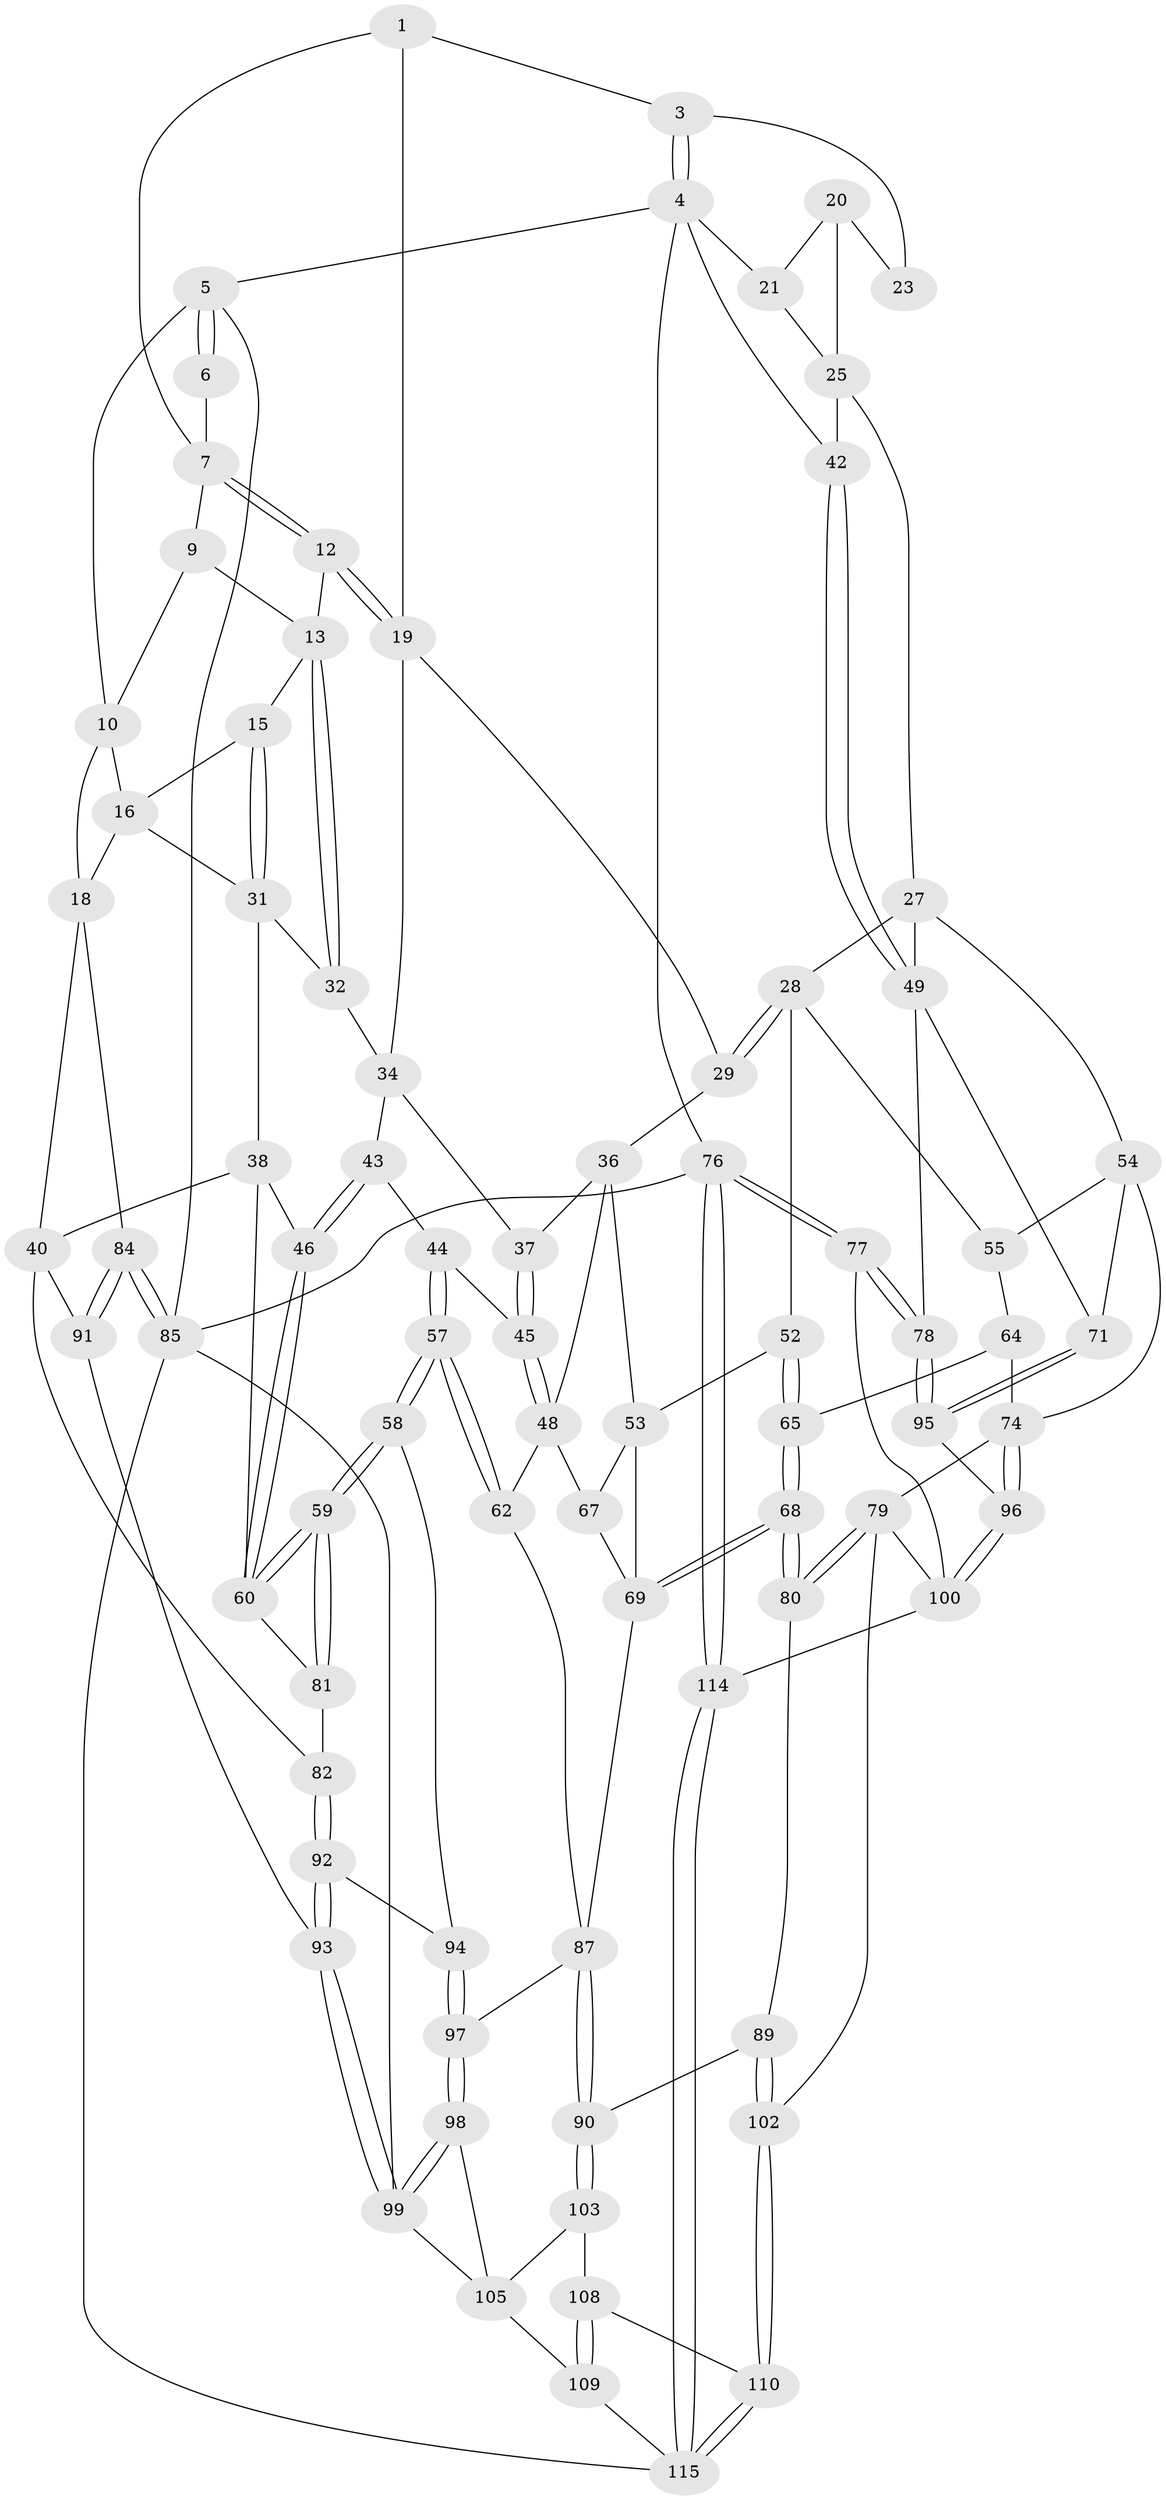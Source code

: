 // Generated by graph-tools (version 1.1) at 2025/52/02/27/25 19:52:35]
// undirected, 81 vertices, 182 edges
graph export_dot {
graph [start="1"]
  node [color=gray90,style=filled];
  1 [pos="+0.19092300710791738+0",super="+2"];
  3 [pos="+0.6095685963066436+0"];
  4 [pos="+1+0",super="+22"];
  5 [pos="+0+0"];
  6 [pos="+0.10924440412352558+0"];
  7 [pos="+0.2689142875022189+0.08950453754666132",super="+8"];
  9 [pos="+0.14280968379634656+0.04856935429225314"];
  10 [pos="+0+0.07734414174971418",super="+11"];
  12 [pos="+0.28686851332201896+0.10591641556684803"];
  13 [pos="+0.26080632103360996+0.14650562180898538",super="+14"];
  15 [pos="+0.12008390873108761+0.15649194336768885"];
  16 [pos="+0.055047427489705515+0.1211741769300308",super="+17"];
  18 [pos="+0+0.2662910334513208",super="+41"];
  19 [pos="+0.5384125943000878+0.01718320842118598",super="+30"];
  20 [pos="+0.8918823473213184+0.056672006958382565",super="+24"];
  21 [pos="+1+0.12690948021562234"];
  23 [pos="+0.6989170993156912+0"];
  25 [pos="+0.8567395276372577+0.25046672543404674",super="+26"];
  27 [pos="+0.8309979218479828+0.30690924448205925",super="+50"];
  28 [pos="+0.6821201213415122+0.3257306213446517",super="+51"];
  29 [pos="+0.6612552411082729+0.312250752054747"];
  31 [pos="+0.10248708854616233+0.2524554174272485",super="+33"];
  32 [pos="+0.26079447904579584+0.28533640071727073"];
  34 [pos="+0.5141546354487886+0.16322548119889352",super="+35"];
  36 [pos="+0.5498975662544581+0.3911884456028118",super="+47"];
  37 [pos="+0.4746643508174353+0.3546491671233876"];
  38 [pos="+0.09160714156571534+0.4073572394114156",super="+39"];
  40 [pos="+0+0.44611958741374713",super="+83"];
  42 [pos="+1+0.32450549851417304"];
  43 [pos="+0.30315000654501395+0.34574554425887677"];
  44 [pos="+0.30704733191431793+0.349543334692716"];
  45 [pos="+0.40450760645291123+0.4070439835143198"];
  46 [pos="+0.24281445760165396+0.40248996486119853"];
  48 [pos="+0.43311162812360177+0.452192339923109",super="+61"];
  49 [pos="+1+0.45836628453973655",super="+70"];
  52 [pos="+0.5685894099653558+0.4769060456034633"];
  53 [pos="+0.5167776837642144+0.4701816256910216",super="+66"];
  54 [pos="+0.8890925475629365+0.4632767522732481",super="+72"];
  55 [pos="+0.7622742135018338+0.509931956016976",super="+56"];
  57 [pos="+0.3378666884067384+0.6176254158739825"];
  58 [pos="+0.266851506930547+0.5932477852815566"];
  59 [pos="+0.26023230540601583+0.583695785303401"];
  60 [pos="+0.22689362934697652+0.47786218972771854",super="+63"];
  62 [pos="+0.35165779658448515+0.6263709375482712"];
  64 [pos="+0.6385666223543532+0.5264096706219058",super="+73"];
  65 [pos="+0.6290860968285394+0.5346989369201293"];
  67 [pos="+0.4821939644302896+0.5747153384842615"];
  68 [pos="+0.5998723066771378+0.5999856939710783"];
  69 [pos="+0.5576154893473182+0.5818937416486754",super="+86"];
  71 [pos="+0.8892722619087501+0.6250823272147485"];
  74 [pos="+0.8024030154749036+0.6612349242355218",super="+75"];
  76 [pos="+1+1"];
  77 [pos="+1+0.9481485739519829"];
  78 [pos="+1+0.8038773034590445"];
  79 [pos="+0.6298931405933466+0.6626228624657697",super="+101"];
  80 [pos="+0.6292651963074184+0.6623918423859084"];
  81 [pos="+0.09656725656574201+0.5211505455201769"];
  82 [pos="+0.0937860638490085+0.604860946292991"];
  84 [pos="+0+0.7324673939183698"];
  85 [pos="+0+1",super="+112"];
  87 [pos="+0.4298538827858114+0.7267854271905188",super="+88"];
  89 [pos="+0.598384265856674+0.682040857006055"];
  90 [pos="+0.440202653296791+0.7406068118267946"];
  91 [pos="+0+0.7281649382084807"];
  92 [pos="+0.1371922609903936+0.657131881027126"];
  93 [pos="+0.06766149827841997+0.7665970067764651"];
  94 [pos="+0.14723703322067241+0.6565768033725679"];
  95 [pos="+0.9848576251968372+0.7717493728335681"];
  96 [pos="+0.8196686522351677+0.8154769702080483"];
  97 [pos="+0.24000195244096323+0.7714932272907445"];
  98 [pos="+0.23674651233689367+0.7806321458536233"];
  99 [pos="+0.08540892671877563+0.791224351851414",super="+107"];
  100 [pos="+0.7932863837789746+0.8608169420778652",super="+113"];
  102 [pos="+0.5726279316058202+0.8577088103263232"];
  103 [pos="+0.44638037012913545+0.8057332320944116",super="+104"];
  105 [pos="+0.23850006711775795+0.7860515779452362",super="+106"];
  108 [pos="+0.304322259729971+0.8772671157382879",super="+111"];
  109 [pos="+0.2544785501580372+0.9196317225091054"];
  110 [pos="+0.5203950956686223+0.9552191580518662"];
  114 [pos="+0.6602286908196293+1"];
  115 [pos="+0.5694721969256306+1",super="+116"];
  1 -- 7;
  1 -- 3;
  1 -- 19;
  3 -- 4;
  3 -- 4;
  3 -- 23;
  4 -- 5;
  4 -- 76;
  4 -- 42;
  4 -- 21;
  5 -- 6;
  5 -- 6;
  5 -- 85;
  5 -- 10;
  6 -- 7;
  7 -- 12;
  7 -- 12;
  7 -- 9;
  9 -- 10;
  9 -- 13;
  10 -- 16;
  10 -- 18;
  12 -- 13;
  12 -- 19;
  12 -- 19;
  13 -- 32;
  13 -- 32;
  13 -- 15;
  15 -- 16;
  15 -- 31;
  15 -- 31;
  16 -- 18;
  16 -- 31;
  18 -- 40;
  18 -- 84;
  19 -- 34;
  19 -- 29;
  20 -- 21;
  20 -- 25;
  20 -- 23;
  21 -- 25;
  25 -- 42;
  25 -- 27;
  27 -- 28;
  27 -- 49;
  27 -- 54;
  28 -- 29;
  28 -- 29;
  28 -- 52;
  28 -- 55;
  29 -- 36;
  31 -- 32;
  31 -- 38;
  32 -- 34;
  34 -- 37;
  34 -- 43;
  36 -- 37;
  36 -- 48;
  36 -- 53;
  37 -- 45;
  37 -- 45;
  38 -- 46;
  38 -- 40;
  38 -- 60;
  40 -- 82;
  40 -- 91;
  42 -- 49;
  42 -- 49;
  43 -- 44;
  43 -- 46;
  43 -- 46;
  44 -- 45;
  44 -- 57;
  44 -- 57;
  45 -- 48;
  45 -- 48;
  46 -- 60;
  46 -- 60;
  48 -- 67;
  48 -- 62;
  49 -- 78;
  49 -- 71;
  52 -- 53;
  52 -- 65;
  52 -- 65;
  53 -- 67;
  53 -- 69;
  54 -- 55;
  54 -- 74;
  54 -- 71;
  55 -- 64 [weight=2];
  57 -- 58;
  57 -- 58;
  57 -- 62;
  57 -- 62;
  58 -- 59;
  58 -- 59;
  58 -- 94;
  59 -- 60;
  59 -- 60;
  59 -- 81;
  59 -- 81;
  60 -- 81;
  62 -- 87;
  64 -- 65;
  64 -- 74;
  65 -- 68;
  65 -- 68;
  67 -- 69;
  68 -- 69;
  68 -- 69;
  68 -- 80;
  68 -- 80;
  69 -- 87;
  71 -- 95;
  71 -- 95;
  74 -- 96;
  74 -- 96;
  74 -- 79;
  76 -- 77;
  76 -- 77;
  76 -- 114;
  76 -- 114;
  76 -- 85;
  77 -- 78;
  77 -- 78;
  77 -- 100;
  78 -- 95;
  78 -- 95;
  79 -- 80;
  79 -- 80;
  79 -- 100;
  79 -- 102;
  80 -- 89;
  81 -- 82;
  82 -- 92;
  82 -- 92;
  84 -- 85;
  84 -- 85;
  84 -- 91;
  84 -- 91;
  85 -- 115;
  85 -- 99;
  87 -- 90;
  87 -- 90;
  87 -- 97;
  89 -- 90;
  89 -- 102;
  89 -- 102;
  90 -- 103;
  90 -- 103;
  91 -- 93;
  92 -- 93;
  92 -- 93;
  92 -- 94;
  93 -- 99;
  93 -- 99;
  94 -- 97;
  94 -- 97;
  95 -- 96;
  96 -- 100;
  96 -- 100;
  97 -- 98;
  97 -- 98;
  98 -- 99;
  98 -- 99;
  98 -- 105;
  99 -- 105;
  100 -- 114;
  102 -- 110;
  102 -- 110;
  103 -- 108 [weight=2];
  103 -- 105;
  105 -- 109;
  108 -- 109;
  108 -- 109;
  108 -- 110;
  109 -- 115;
  110 -- 115;
  110 -- 115;
  114 -- 115;
  114 -- 115;
}
